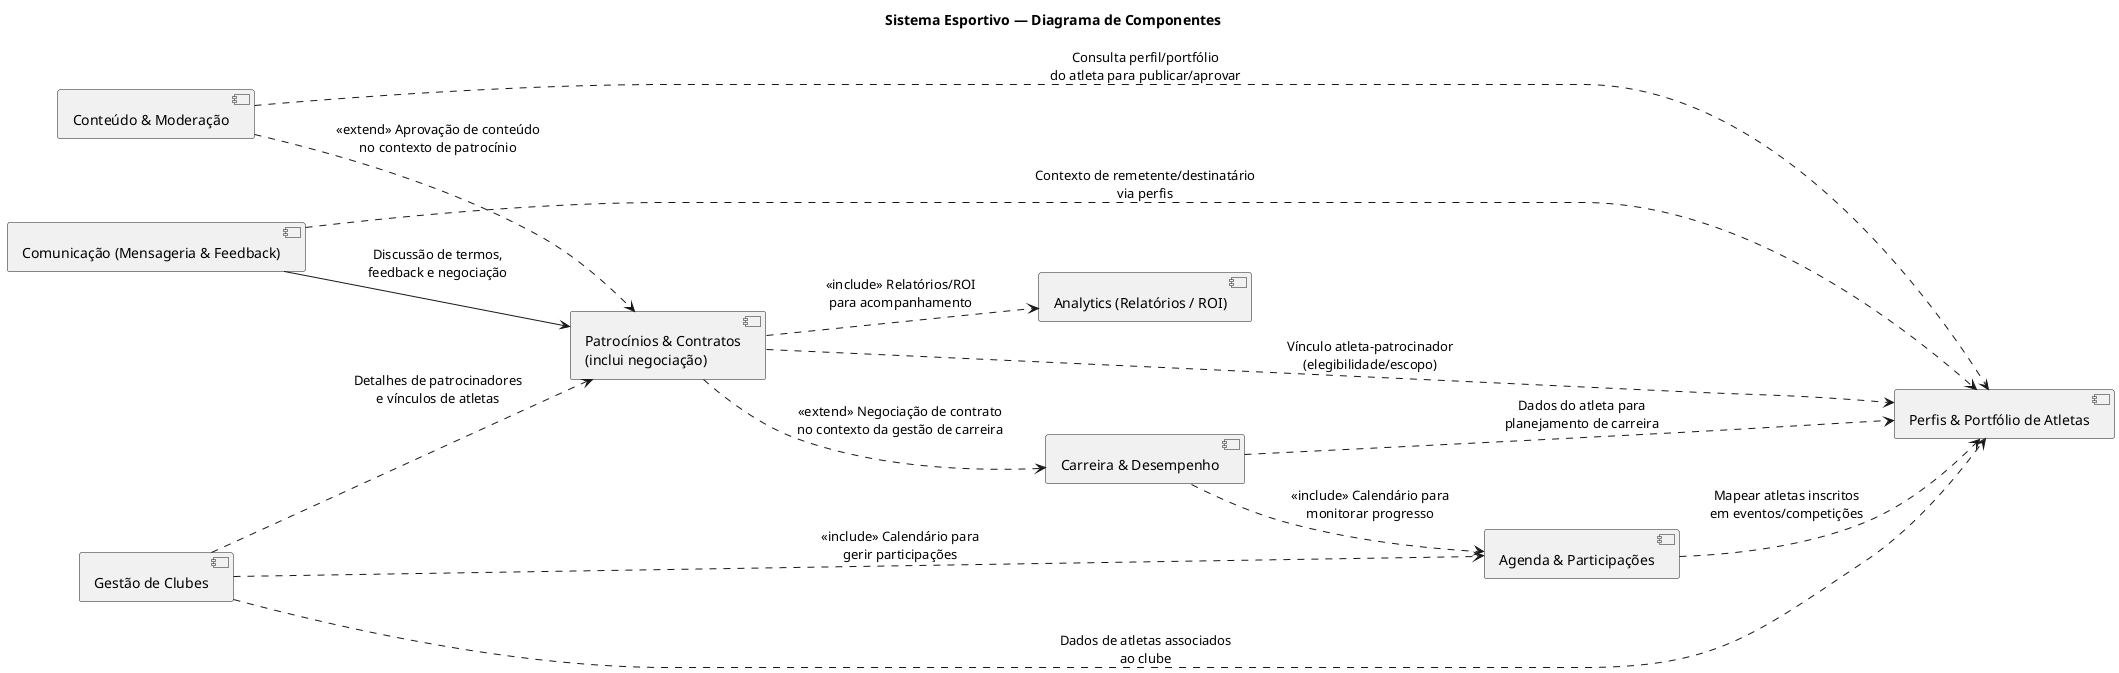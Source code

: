 @startuml componentes2 - atletas
title Sistema Esportivo — Diagrama de Componentes
left to right direction
'skinparam componentStyle rectangle

component "Perfis & Portfólio de Atletas" as PerfisPortfolio
component "Conteúdo & Moderação" as ConteudoModeracao
component "Comunicação (Mensageria & Feedback)" as Comunicacao
component "Agenda & Participações" as AgendaParticipacoes
component "Patrocínios & Contratos\n(inclui negociação)" as PatrociniosContratos
component "Carreira & Desempenho" as CarreiraDesempenho
component "Gestão de Clubes" as GestaoClubes
component "Analytics (Relatórios / ROI)" as Analytics

' ==========================
' Dependências basais (dados de atleta)
' ==========================
ConteudoModeracao ..> PerfisPortfolio : Consulta perfil/portfólio\ndo atleta para publicar/aprovar
Comunicacao ..> PerfisPortfolio : Contexto de remetente/destinatário\nvia perfis
AgendaParticipacoes ..> PerfisPortfolio : Mapear atletas inscritos\nem eventos/competições
PatrociniosContratos ..> PerfisPortfolio : Vínculo atleta–patrocinador\n(elegibilidade/escopo)
CarreiraDesempenho ..> PerfisPortfolio : Dados do atleta para\nplanejamento de carreira
GestaoClubes ..> PerfisPortfolio : Dados de atletas associados\nao clube

' ==========================
' Calendário incluído por monitoramento/participação (<<include>>)
' ==========================
CarreiraDesempenho ..> AgendaParticipacoes : <<include>> Calendário para\nmonitorar progresso
GestaoClubes ..> AgendaParticipacoes : <<include>> Calendário para\ngerir participações

' ==========================
' Conteúdo & patrocínio (<<extend>> aprovação)
' ==========================
ConteudoModeracao ..> PatrociniosContratos : <<extend>> Aprovação de conteúdo\nno contexto de patrocínio

' ==========================
' Comunicação no contexto de contratos/negociações
' (associação sem dependência ⇒ linha contínua)
' ==========================
Comunicacao --> PatrociniosContratos : Discussão de termos,\nfeedback e negociação

' ==========================
' Relatórios incluídos na gestão de patrocínios (<<include>>)
' ==========================
PatrociniosContratos ..> Analytics : <<include>> Relatórios/ROI\npara acompanhamento

' ==========================
' Clubes referenciam dados de patrocinadores
' ==========================
GestaoClubes ..> PatrociniosContratos : Detalhes de patrocinadores\ne vínculos de atletas

' ==========================
' Negociação como extensão da gestão de carreira/contratos (<<extend>>)
' ==========================
PatrociniosContratos ..> CarreiraDesempenho : <<extend>> Negociação de contrato\nno contexto da gestão de carreira

@enduml
